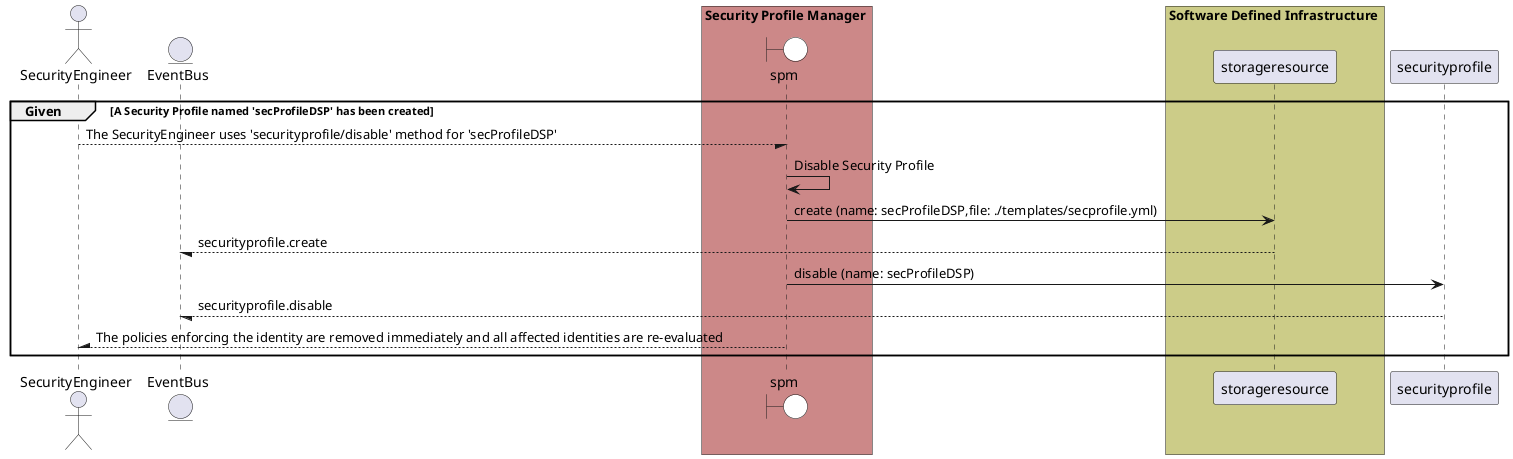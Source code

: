 @startuml


actor "SecurityEngineer"


entity EventBus

box Security Profile Manager #cc8888
    boundary spm #white
end box


box Software Defined Infrastructure #cccc88
            participant storageresource
    end box

box Security Profile Manager #cc8888
    end box

group Given [A Security Profile named &#39;secProfileDSP&#39; has been created]

"SecurityEngineer" --/ spm: The SecurityEngineer uses &#39;securityprofile/disable&#39; method for &#39;secProfileDSP&#39;
"spm" -> spm: Disable Security Profile

    spm -> "storageresource": create (name: secProfileDSP,file: ./templates/secprofile.yml)

    "storageresource" --/ EventBus: securityprofile.create

    spm -> "securityprofile": disable (name: secProfileDSP)

    "securityprofile" --/ EventBus: securityprofile.disable



"SecurityEngineer" /-- spm: The policies enforcing the identity are removed immediately and all affected identities are re-evaluated


end

@enduml
